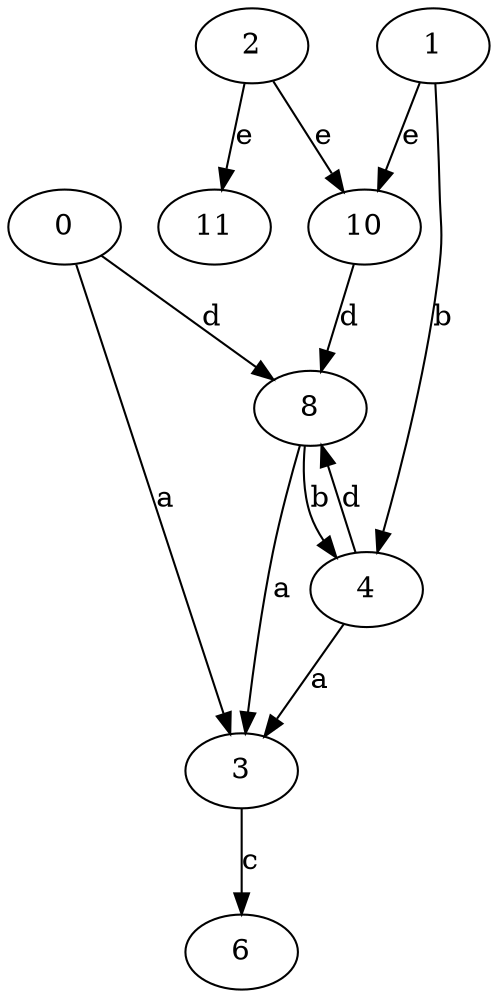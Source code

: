 strict digraph  {
2;
3;
0;
4;
1;
6;
8;
10;
11;
2 -> 10  [label=e];
2 -> 11  [label=e];
3 -> 6  [label=c];
0 -> 3  [label=a];
0 -> 8  [label=d];
4 -> 3  [label=a];
4 -> 8  [label=d];
1 -> 4  [label=b];
1 -> 10  [label=e];
8 -> 3  [label=a];
8 -> 4  [label=b];
10 -> 8  [label=d];
}
